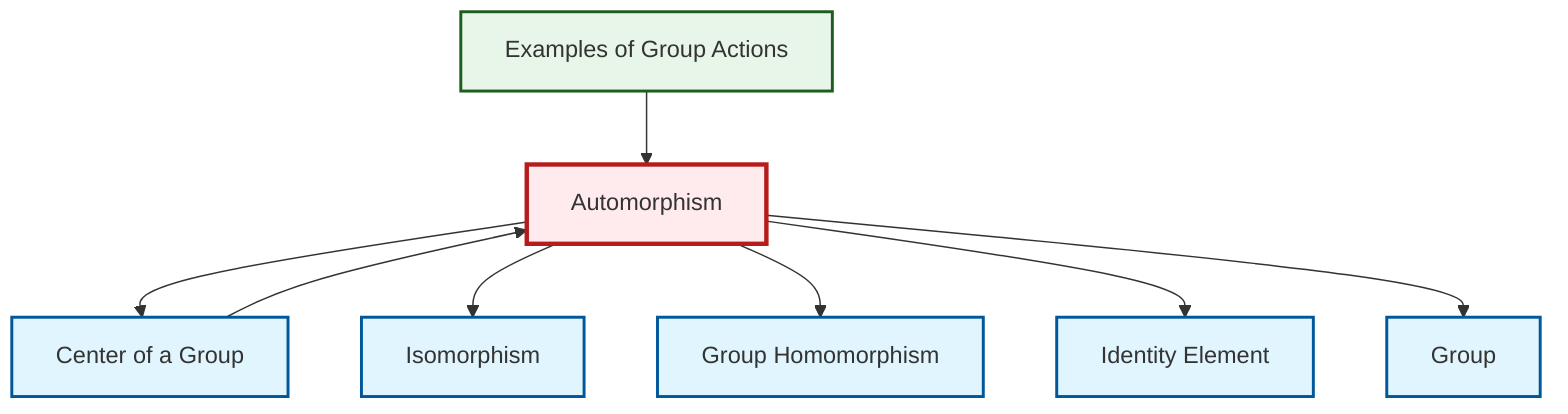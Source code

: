 graph TD
    classDef definition fill:#e1f5fe,stroke:#01579b,stroke-width:2px
    classDef theorem fill:#f3e5f5,stroke:#4a148c,stroke-width:2px
    classDef axiom fill:#fff3e0,stroke:#e65100,stroke-width:2px
    classDef example fill:#e8f5e9,stroke:#1b5e20,stroke-width:2px
    classDef current fill:#ffebee,stroke:#b71c1c,stroke-width:3px
    def-homomorphism["Group Homomorphism"]:::definition
    def-group["Group"]:::definition
    def-automorphism["Automorphism"]:::definition
    ex-group-action-examples["Examples of Group Actions"]:::example
    def-center-of-group["Center of a Group"]:::definition
    def-isomorphism["Isomorphism"]:::definition
    def-identity-element["Identity Element"]:::definition
    def-automorphism --> def-center-of-group
    def-automorphism --> def-isomorphism
    ex-group-action-examples --> def-automorphism
    def-automorphism --> def-homomorphism
    def-center-of-group --> def-automorphism
    def-automorphism --> def-identity-element
    def-automorphism --> def-group
    class def-automorphism current